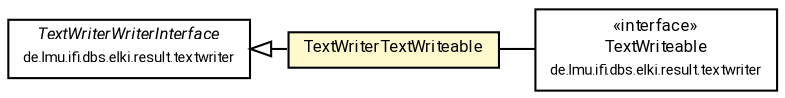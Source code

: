 #!/usr/local/bin/dot
#
# Class diagram 
# Generated by UMLGraph version R5_7_2-60-g0e99a6 (http://www.spinellis.gr/umlgraph/)
#

digraph G {
	graph [fontnames="svg"]
	edge [fontname="Roboto",fontsize=7,labelfontname="Roboto",labelfontsize=7,color="black"];
	node [fontname="Roboto",fontcolor="black",fontsize=8,shape=plaintext,margin=0,width=0,height=0];
	nodesep=0.15;
	ranksep=0.25;
	rankdir=LR;
	// de.lmu.ifi.dbs.elki.result.textwriter.writers.TextWriterTextWriteable
	c10192290 [label=<<table title="de.lmu.ifi.dbs.elki.result.textwriter.writers.TextWriterTextWriteable" border="0" cellborder="1" cellspacing="0" cellpadding="2" bgcolor="lemonChiffon" href="TextWriterTextWriteable.html" target="_parent">
		<tr><td><table border="0" cellspacing="0" cellpadding="1">
		<tr><td align="center" balign="center"> <font face="Roboto">TextWriterTextWriteable</font> </td></tr>
		</table></td></tr>
		</table>>, URL="TextWriterTextWriteable.html"];
	// de.lmu.ifi.dbs.elki.result.textwriter.TextWriterWriterInterface<O>
	c10193297 [label=<<table title="de.lmu.ifi.dbs.elki.result.textwriter.TextWriterWriterInterface" border="0" cellborder="1" cellspacing="0" cellpadding="2" href="../TextWriterWriterInterface.html" target="_parent">
		<tr><td><table border="0" cellspacing="0" cellpadding="1">
		<tr><td align="center" balign="center"> <font face="Roboto"><i>TextWriterWriterInterface</i></font> </td></tr>
		<tr><td align="center" balign="center"> <font face="Roboto" point-size="7.0">de.lmu.ifi.dbs.elki.result.textwriter</font> </td></tr>
		</table></td></tr>
		</table>>, URL="../TextWriterWriterInterface.html"];
	// de.lmu.ifi.dbs.elki.result.textwriter.TextWriteable
	c10193300 [label=<<table title="de.lmu.ifi.dbs.elki.result.textwriter.TextWriteable" border="0" cellborder="1" cellspacing="0" cellpadding="2" href="../TextWriteable.html" target="_parent">
		<tr><td><table border="0" cellspacing="0" cellpadding="1">
		<tr><td align="center" balign="center"> &#171;interface&#187; </td></tr>
		<tr><td align="center" balign="center"> <font face="Roboto">TextWriteable</font> </td></tr>
		<tr><td align="center" balign="center"> <font face="Roboto" point-size="7.0">de.lmu.ifi.dbs.elki.result.textwriter</font> </td></tr>
		</table></td></tr>
		</table>>, URL="../TextWriteable.html"];
	// de.lmu.ifi.dbs.elki.result.textwriter.writers.TextWriterTextWriteable extends de.lmu.ifi.dbs.elki.result.textwriter.TextWriterWriterInterface<O>
	c10193297 -> c10192290 [arrowtail=empty,dir=back,weight=10];
	// de.lmu.ifi.dbs.elki.result.textwriter.writers.TextWriterTextWriteable assoc de.lmu.ifi.dbs.elki.result.textwriter.TextWriteable
	c10192290 -> c10193300 [arrowhead=none,weight=2];
}

